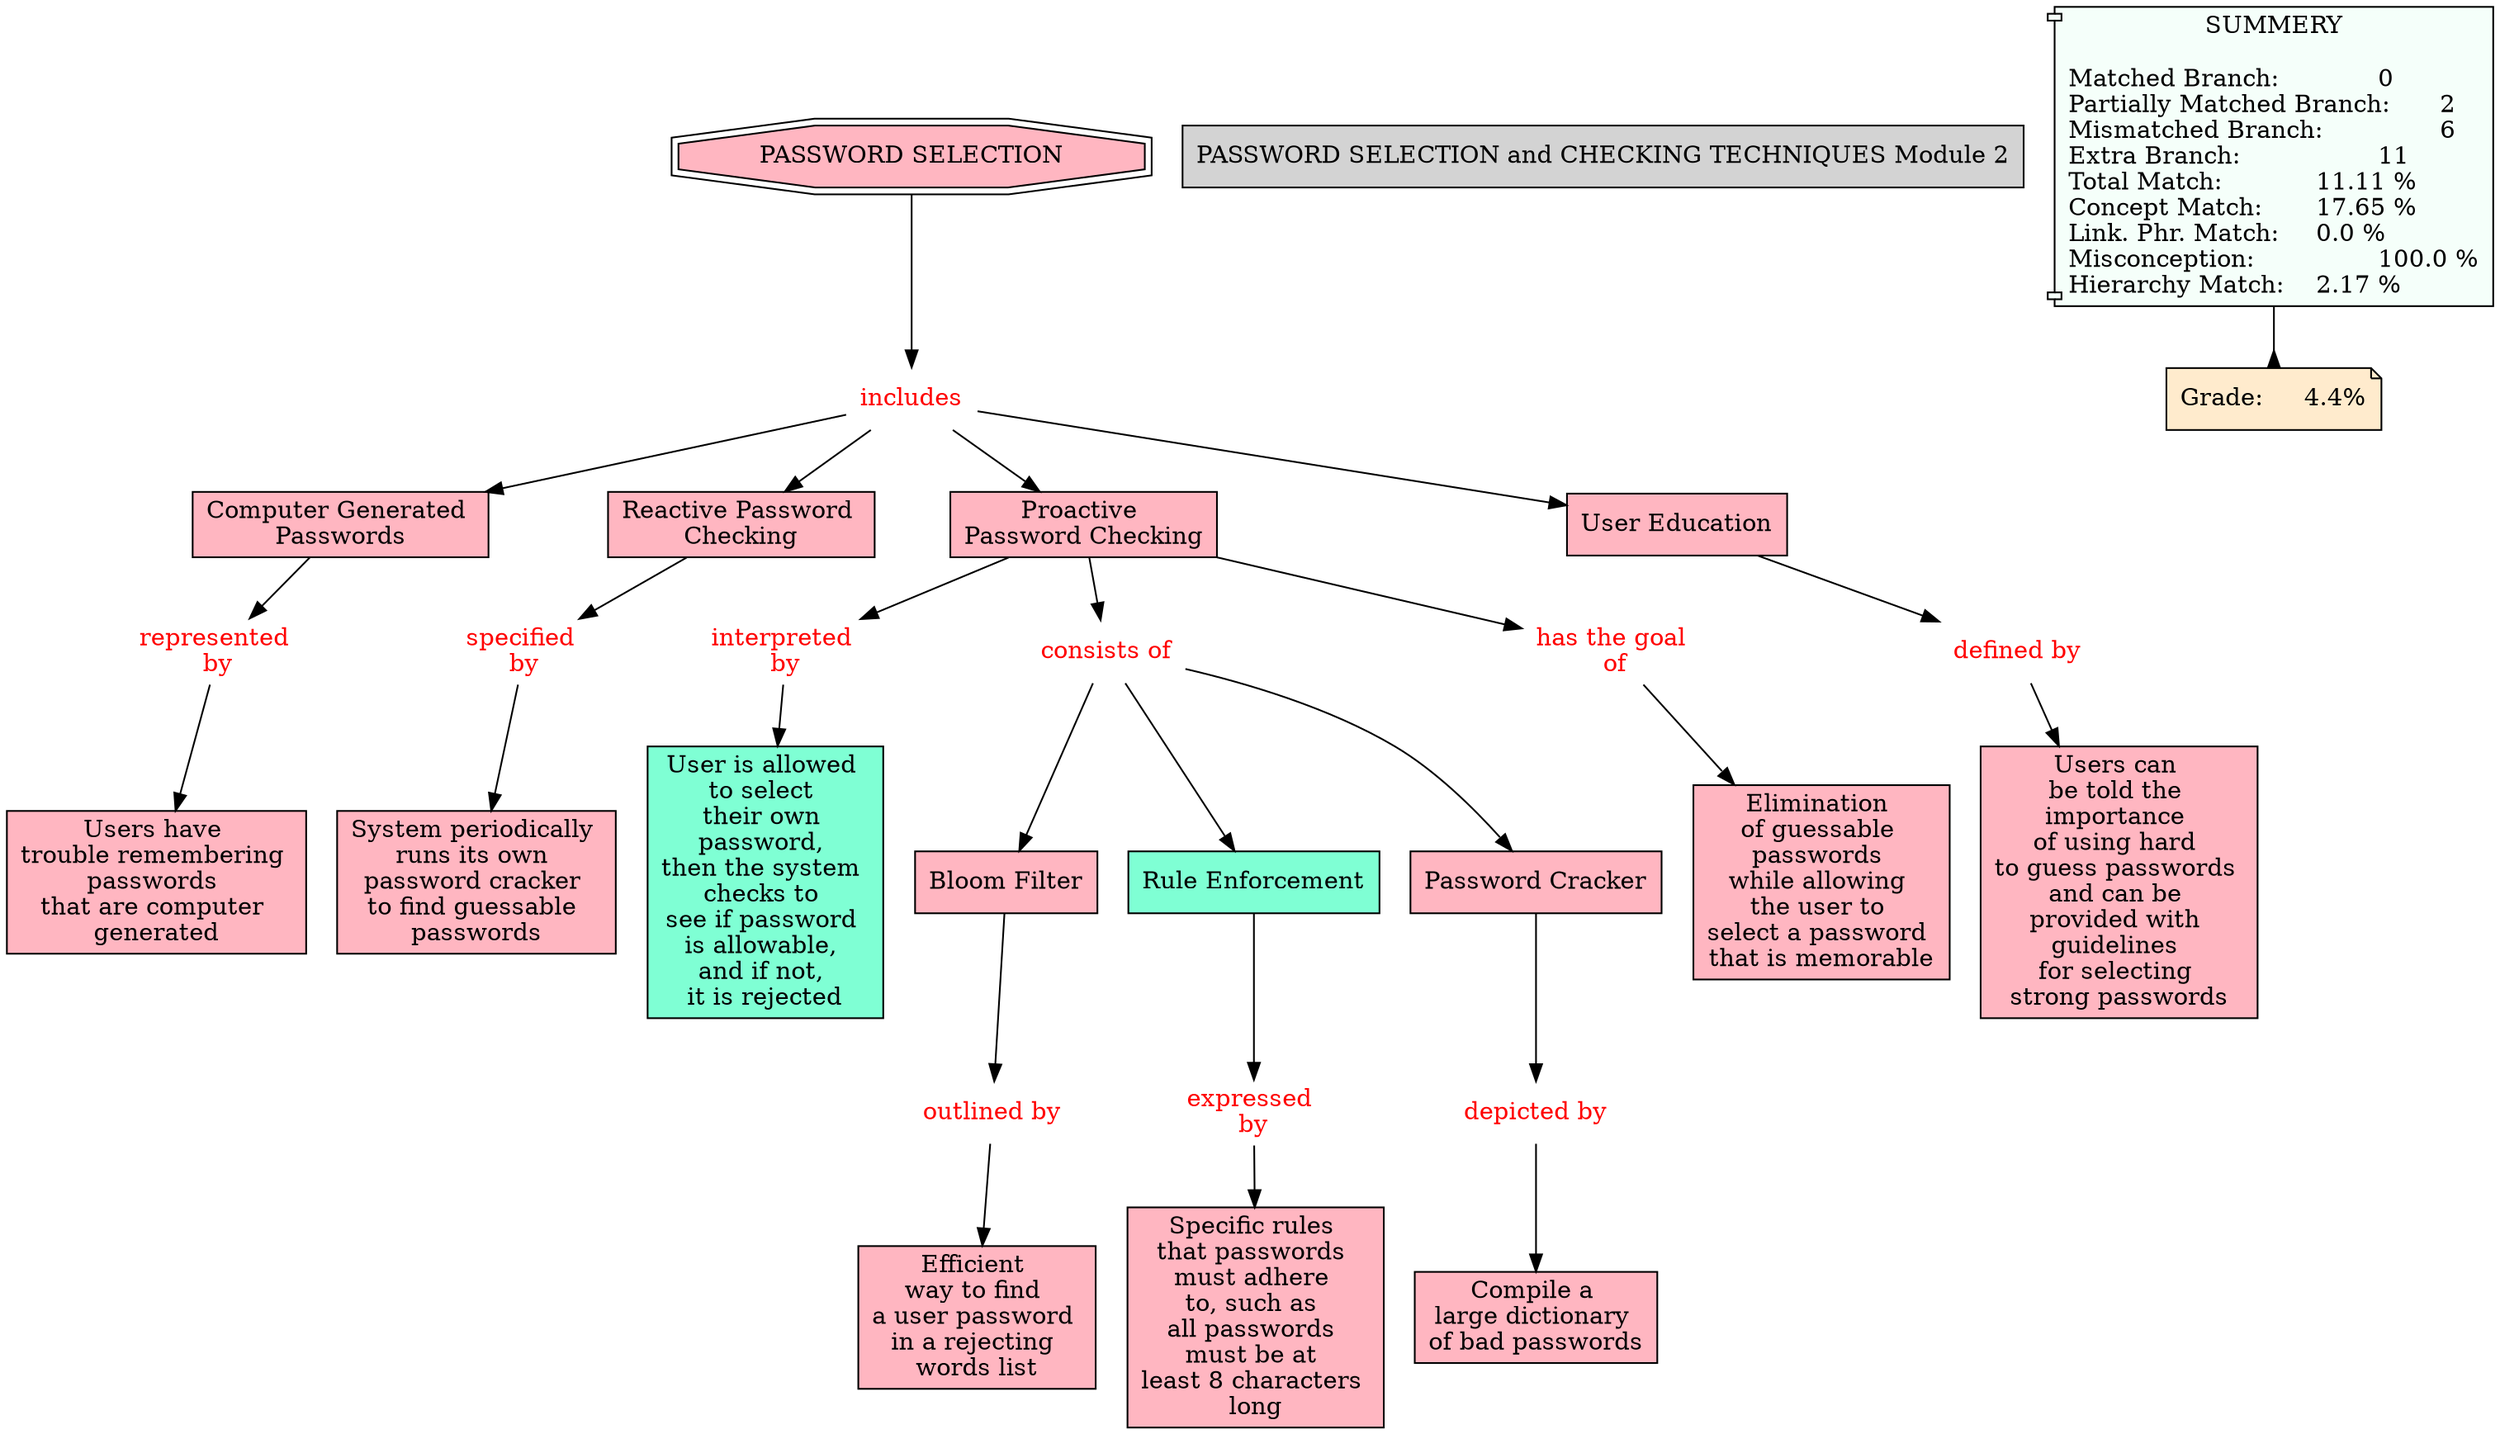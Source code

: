 // The Round Table
digraph {
	"1S40JXNYD-11V6WHJ-1PH2" [label="Computer Generated Passwords" Gsplines=true shape=rect style=filled]
	"1S3ZSPM45-J5NDVJ-14H0" [label="PASSWORD SELECTION and CHECKING TECHNIQUES Module 2" Gsplines=true shape=rect style=filled]
	"1S40JXYYB-29VMCGY-1PHT" [label="Users can be told the importance of using hard to guess passwords and can be provided with guidelines for selecting strong passwords" Gsplines=true shape=rect style=filled]
	"1S40K5DT8-172JDKK-1PTR" [label="interpreted 
by" Gsplines=true fontcolor=red shape=none]
	"1S40K4SJ0-B848B1-1PSC" [label="User is allowed 
to select 
their own 
password, 
then the system 
checks to 
see if password 
is allowable, 
and if not, 
it is rejected
" Gsplines=true fillcolor=aquamarine shape=rect style=filled]
	"1S40K5DT8-172JDKK-1PTR" -> "1S40K4SJ0-B848B1-1PSC" [constraint=true]
	"1S40K58N7-13M50JH-1PT5" [label="represented 
by" Gsplines=true fontcolor=red shape=none]
	"1S40K15DY-2HWFPJ-1PLF" [label="Users have 
trouble remembering 
passwords 
that are computer 
generated" Gsplines=true fillcolor="#FFB6C1" shape=rect style=filled]
	"1S40K58N7-13M50JH-1PT5" -> "1S40K15DY-2HWFPJ-1PLF" [constraint=true]
	"1S40K7QPV-2222P8G-1PZD" [label="Bloom Filter
" Gsplines=true fillcolor="#FFB6C1" shape=rect style=filled]
	"1S40KNJCK-NGR52T-1QT3" [label="outlined by
" Gsplines=true fontcolor=red shape=none]
	"1S40K7QPV-2222P8G-1PZD" -> "1S40KNJCK-NGR52T-1QT3" [constraint=true]
	"1S40JXQ4K-1SKC9PQ-1PH6" [label="Reactive Password 
Checking" Gsplines=true fillcolor="#FFB6C1" shape=rect style=filled]
	"1S40K5BPX-R0RNL3-1PTG" [label="specified 
by" Gsplines=true fontcolor=red shape=none]
	"1S40JXQ4K-1SKC9PQ-1PH6" -> "1S40K5BPX-R0RNL3-1PTG" [constraint=true]
	"1S40JXYYC-26N1NVC-1PHX" [label="defined by
" Gsplines=true fontcolor=red shape=none]
	"1S40JXYYB-29VMCGY-1PHT" [label="Users can 
be told the 
importance 
of using hard 
to guess passwords 
and can be 
provided with 
guidelines 
for selecting 
strong passwords
" Gsplines=true fillcolor="#FFB6C1" shape=rect style=filled]
	"1S40JXYYC-26N1NVC-1PHX" -> "1S40JXYYB-29VMCGY-1PHT" [constraint=true]
	"1S40JXRHC-24FN0NH-1PHB" [label="Proactive 
Password Checking
" Gsplines=true fillcolor="#FFB6C1" shape=rect style=filled]
	"1S40K75L8-VT5MJ6-1PXP" [label="consists of
" Gsplines=true fontcolor=red shape=none]
	"1S40JXRHC-24FN0NH-1PHB" -> "1S40K75L8-VT5MJ6-1PXP" [constraint=true]
	"1S40K75L8-VT5MJ6-1PXP" [label="consists of
" Gsplines=true fontcolor=red shape=none]
	"1S40K75L8-2WWM8N-1PXL" [label="Rule Enforcement
" Gsplines=true fillcolor=aquamarine shape=rect style=filled]
	"1S40K75L8-VT5MJ6-1PXP" -> "1S40K75L8-2WWM8N-1PXL" [constraint=true]
	"1S40KNDT3-NPJKBP-1QST" [label="depicted by
" Gsplines=true fontcolor=red shape=none]
	"1S40KMP0H-13MPNN-1QQY" [label="Compile a 
large dictionary 
of bad passwords
" Gsplines=true fillcolor="#FFB6C1" shape=rect style=filled]
	"1S40KNDT3-NPJKBP-1QST" -> "1S40KMP0H-13MPNN-1QQY" [constraint=true]
	"1S40JXRHC-24FN0NH-1PHB" [label="Proactive 
Password Checking
" Gsplines=true fillcolor="#FFB6C1" shape=rect style=filled]
	"1S40K5DT8-172JDKK-1PTR" [label="interpreted 
by" Gsplines=true fontcolor=red shape=none]
	"1S40JXRHC-24FN0NH-1PHB" -> "1S40K5DT8-172JDKK-1PTR" [constraint=true]
	"1S40KN9RD-QTNWB2-1QSJ" [label="expressed 
by" Gsplines=true fontcolor=red shape=none]
	"1S40KMK7B-23B4TKN-1QQ4" [label="Specific rules 
that passwords 
must adhere 
to, such as 
all passwords 
must be at 
least 8 characters 
long" Gsplines=true fillcolor="#FFB6C1" shape=rect style=filled]
	"1S40KN9RD-QTNWB2-1QSJ" -> "1S40KMK7B-23B4TKN-1QQ4" [constraint=true]
	"1S40K75L8-VT5MJ6-1PXP" [label="consists of
" Gsplines=true fontcolor=red shape=none]
	"1S40K7MLB-LSLW2H-1PYX" [label="Password Cracker
" Gsplines=true fillcolor="#FFB6C1" shape=rect style=filled]
	"1S40K75L8-VT5MJ6-1PXP" -> "1S40K7MLB-LSLW2H-1PYX" [constraint=true]
	"1S40JXRHC-24FN0NH-1PHB" [label="Proactive 
Password Checking
" Gsplines=true fillcolor="#FFB6C1" shape=rect style=filled]
	"1S40KGH2D-4B80RD-1QGP" [label="has the goal 
of" Gsplines=true fontcolor=red shape=none]
	"1S40JXRHC-24FN0NH-1PHB" -> "1S40KGH2D-4B80RD-1QGP" [constraint=true]
	"1S40K3GPR-1452HVG-1PQ5" [label="PASSWORD SELECTION
" Gsplines=true fillcolor="#FFB6C1" shape=doubleoctagon style=filled]
	"1S40K5TBL-23XSKX5-1PV7" [label=includes Gsplines=true fontcolor=red shape=none]
	"1S40K3GPR-1452HVG-1PQ5" -> "1S40K5TBL-23XSKX5-1PV7" [constraint=true]
	"1S40K75L8-VT5MJ6-1PXP" [label="consists of
" Gsplines=true fontcolor=red shape=none]
	"1S40K7QPV-2222P8G-1PZD" [label="Bloom Filter
" Gsplines=true fillcolor="#FFB6C1" shape=rect style=filled]
	"1S40K75L8-VT5MJ6-1PXP" -> "1S40K7QPV-2222P8G-1PZD" [constraint=true]
	"1S40K5TBL-23XSKX5-1PV7" [label=includes Gsplines=true fontcolor=red shape=none]
	"1S40JXRHC-24FN0NH-1PHB" [label="Proactive 
Password Checking
" Gsplines=true fillcolor="#FFB6C1" shape=rect style=filled]
	"1S40K5TBL-23XSKX5-1PV7" -> "1S40JXRHC-24FN0NH-1PHB" [constraint=true]
	"1S40K5BPX-R0RNL3-1PTG" [label="specified 
by" Gsplines=true fontcolor=red shape=none]
	"1S40K4NS4-239KZQC-1PRK" [label="System periodically 
runs its own 
password cracker 
to find guessable 
passwords" Gsplines=true fillcolor="#FFB6C1" shape=rect style=filled]
	"1S40K5BPX-R0RNL3-1PTG" -> "1S40K4NS4-239KZQC-1PRK" [constraint=true]
	"1S40K5TBL-23XSKX5-1PV7" [label=includes Gsplines=true fontcolor=red shape=none]
	"1S40JX34X-15L7CVG-1PGB" [label="User Education
" Gsplines=true fillcolor="#FFB6C1" shape=rect style=filled]
	"1S40K5TBL-23XSKX5-1PV7" -> "1S40JX34X-15L7CVG-1PGB" [constraint=true]
	"1S40K5TBL-23XSKX5-1PV7" [label=includes Gsplines=true fontcolor=red shape=none]
	"1S40JXQ4K-1SKC9PQ-1PH6" [label="Reactive Password 
Checking" Gsplines=true fillcolor="#FFB6C1" shape=rect style=filled]
	"1S40K5TBL-23XSKX5-1PV7" -> "1S40JXQ4K-1SKC9PQ-1PH6" [constraint=true]
	"1S40KNJCK-NGR52T-1QT3" [label="outlined by
" Gsplines=true fontcolor=red shape=none]
	"1S40KMRYB-1XRXPS2-1QRR" [label="Efficient 
way to find 
a user password 
in a rejecting 
words list
" Gsplines=true fillcolor="#FFB6C1" shape=rect style=filled]
	"1S40KNJCK-NGR52T-1QT3" -> "1S40KMRYB-1XRXPS2-1QRR" [constraint=true]
	"1S40K7MLB-LSLW2H-1PYX" [label="Password Cracker
" Gsplines=true fillcolor="#FFB6C1" shape=rect style=filled]
	"1S40KNDT3-NPJKBP-1QST" [label="depicted by
" Gsplines=true fontcolor=red shape=none]
	"1S40K7MLB-LSLW2H-1PYX" -> "1S40KNDT3-NPJKBP-1QST" [constraint=true]
	"1S40K5TBL-23XSKX5-1PV7" [label=includes Gsplines=true fontcolor=red shape=none]
	"1S40JXNYD-11V6WHJ-1PH2" [label="Computer Generated 
Passwords" Gsplines=true fillcolor="#FFB6C1" shape=rect style=filled]
	"1S40K5TBL-23XSKX5-1PV7" -> "1S40JXNYD-11V6WHJ-1PH2" [constraint=true]
	"1S40KGH2D-4B80RD-1QGP" [label="has the goal 
of" Gsplines=true fontcolor=red shape=none]
	"1S40KGH2C-194SPYL-1QGL" [label="Elimination 
of guessable 
passwords 
while allowing 
the user to 
select a password 
that is memorable
" Gsplines=true fillcolor="#FFB6C1" shape=rect style=filled]
	"1S40KGH2D-4B80RD-1QGP" -> "1S40KGH2C-194SPYL-1QGL" [constraint=true]
	"1S40JX34X-15L7CVG-1PGB" [label="User Education
" Gsplines=true fillcolor="#FFB6C1" shape=rect style=filled]
	"1S40JXYYC-26N1NVC-1PHX" [label="defined by
" Gsplines=true fontcolor=red shape=none]
	"1S40JX34X-15L7CVG-1PGB" -> "1S40JXYYC-26N1NVC-1PHX" [constraint=true]
	"1S40K75L8-2WWM8N-1PXL" [label="Rule Enforcement
" Gsplines=true fillcolor=aquamarine shape=rect style=filled]
	"1S40KN9RD-QTNWB2-1QSJ" [label="expressed 
by" Gsplines=true fontcolor=red shape=none]
	"1S40K75L8-2WWM8N-1PXL" -> "1S40KN9RD-QTNWB2-1QSJ" [constraint=true]
	"1S40JXNYD-11V6WHJ-1PH2" [label="Computer Generated 
Passwords" Gsplines=true fillcolor="#FFB6C1" shape=rect style=filled]
	"1S40K58N7-13M50JH-1PT5" [label="represented 
by" Gsplines=true fontcolor=red shape=none]
	"1S40JXNYD-11V6WHJ-1PH2" -> "1S40K58N7-13M50JH-1PT5" [constraint=true]
	Stat [label="SUMMERY

Matched Branch:		0\lPartially Matched Branch:	2\lMismatched Branch:		6\lExtra Branch:			11\lTotal Match:		11.11 %\lConcept Match:	17.65 %\lLink. Phr. Match:	0.0 %\lMisconception:		100.0 %\lHierarchy Match:	2.17 %\l" Gsplines=true fillcolor="#F5FFFA" shape=component style=filled]
	Grade [label="Grade:	4.4%" Gsplines=true fillcolor="#FFEBCD" shape=note style=filled]
	Stat -> Grade [arrowhead=inv color=black constraint=true]
}
